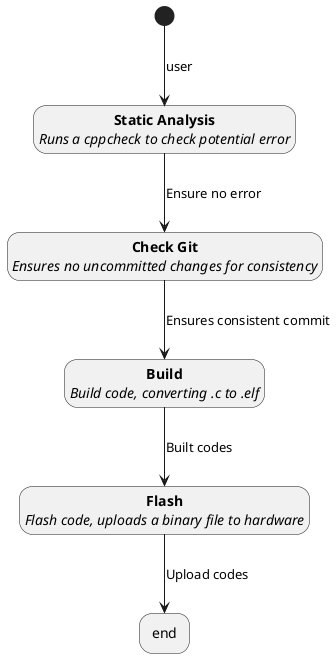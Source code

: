 @startuml Project_pipeline

hide empty description

state "<b>Static Analysis</b>\n<i>Runs a cppcheck to check potential error</i>" as Static_analysis
state "<b>Check Git</b>\n<i>Ensures no uncommitted changes for consistency</i>" as Check_git
state "<b>Build</b>\n<i>Build code, converting .c to .elf" as Build
state "<b>Flash</b>\n<i>Flash code, uploads a binary file to hardware" as Flash

[*] --> Static_analysis : user
Static_analysis --> Check_git : Ensure no error
Check_git --> Build : Ensures consistent commit
Build --> Flash : Built codes
Flash -->  end : Upload codes

@enduml
